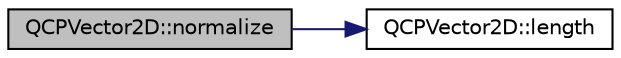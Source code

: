 digraph "QCPVector2D::normalize"
{
 // LATEX_PDF_SIZE
  edge [fontname="Helvetica",fontsize="10",labelfontname="Helvetica",labelfontsize="10"];
  node [fontname="Helvetica",fontsize="10",shape=record];
  rankdir="LR";
  Node1 [label="QCPVector2D::normalize",height=0.2,width=0.4,color="black", fillcolor="grey75", style="filled", fontcolor="black",tooltip=" "];
  Node1 -> Node2 [color="midnightblue",fontsize="10",style="solid",fontname="Helvetica"];
  Node2 [label="QCPVector2D::length",height=0.2,width=0.4,color="black", fillcolor="white", style="filled",URL="$classQCPVector2D.html#a10adb5ab031fe94f0b64a3c5aefb552e",tooltip=" "];
}
